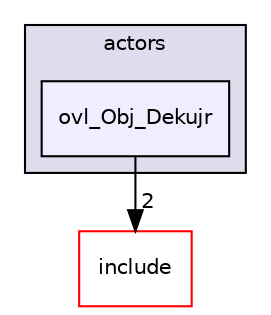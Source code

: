 digraph "src/overlays/actors/ovl_Obj_Dekujr" {
  compound=true
  node [ fontsize="10", fontname="Helvetica"];
  edge [ labelfontsize="10", labelfontname="Helvetica"];
  subgraph clusterdir_e93473484be31ce7bcb356bd643a22f8 {
    graph [ bgcolor="#ddddee", pencolor="black", label="actors" fontname="Helvetica", fontsize="10", URL="dir_e93473484be31ce7bcb356bd643a22f8.html"]
  dir_11b47e1ead8792a9da7ea0267b687e9a [shape=box, label="ovl_Obj_Dekujr", style="filled", fillcolor="#eeeeff", pencolor="black", URL="dir_11b47e1ead8792a9da7ea0267b687e9a.html"];
  }
  dir_d44c64559bbebec7f509842c48db8b23 [shape=box label="include" fillcolor="white" style="filled" color="red" URL="dir_d44c64559bbebec7f509842c48db8b23.html"];
  dir_11b47e1ead8792a9da7ea0267b687e9a->dir_d44c64559bbebec7f509842c48db8b23 [headlabel="2", labeldistance=1.5 headhref="dir_000409_000000.html"];
}
